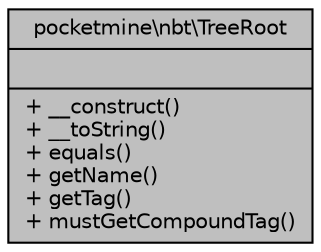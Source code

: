 digraph "pocketmine\nbt\TreeRoot"
{
 // INTERACTIVE_SVG=YES
 // LATEX_PDF_SIZE
  edge [fontname="Helvetica",fontsize="10",labelfontname="Helvetica",labelfontsize="10"];
  node [fontname="Helvetica",fontsize="10",shape=record];
  Node1 [label="{pocketmine\\nbt\\TreeRoot\n||+ __construct()\l+ __toString()\l+ equals()\l+ getName()\l+ getTag()\l+ mustGetCompoundTag()\l}",height=0.2,width=0.4,color="black", fillcolor="grey75", style="filled", fontcolor="black",tooltip=" "];
}
